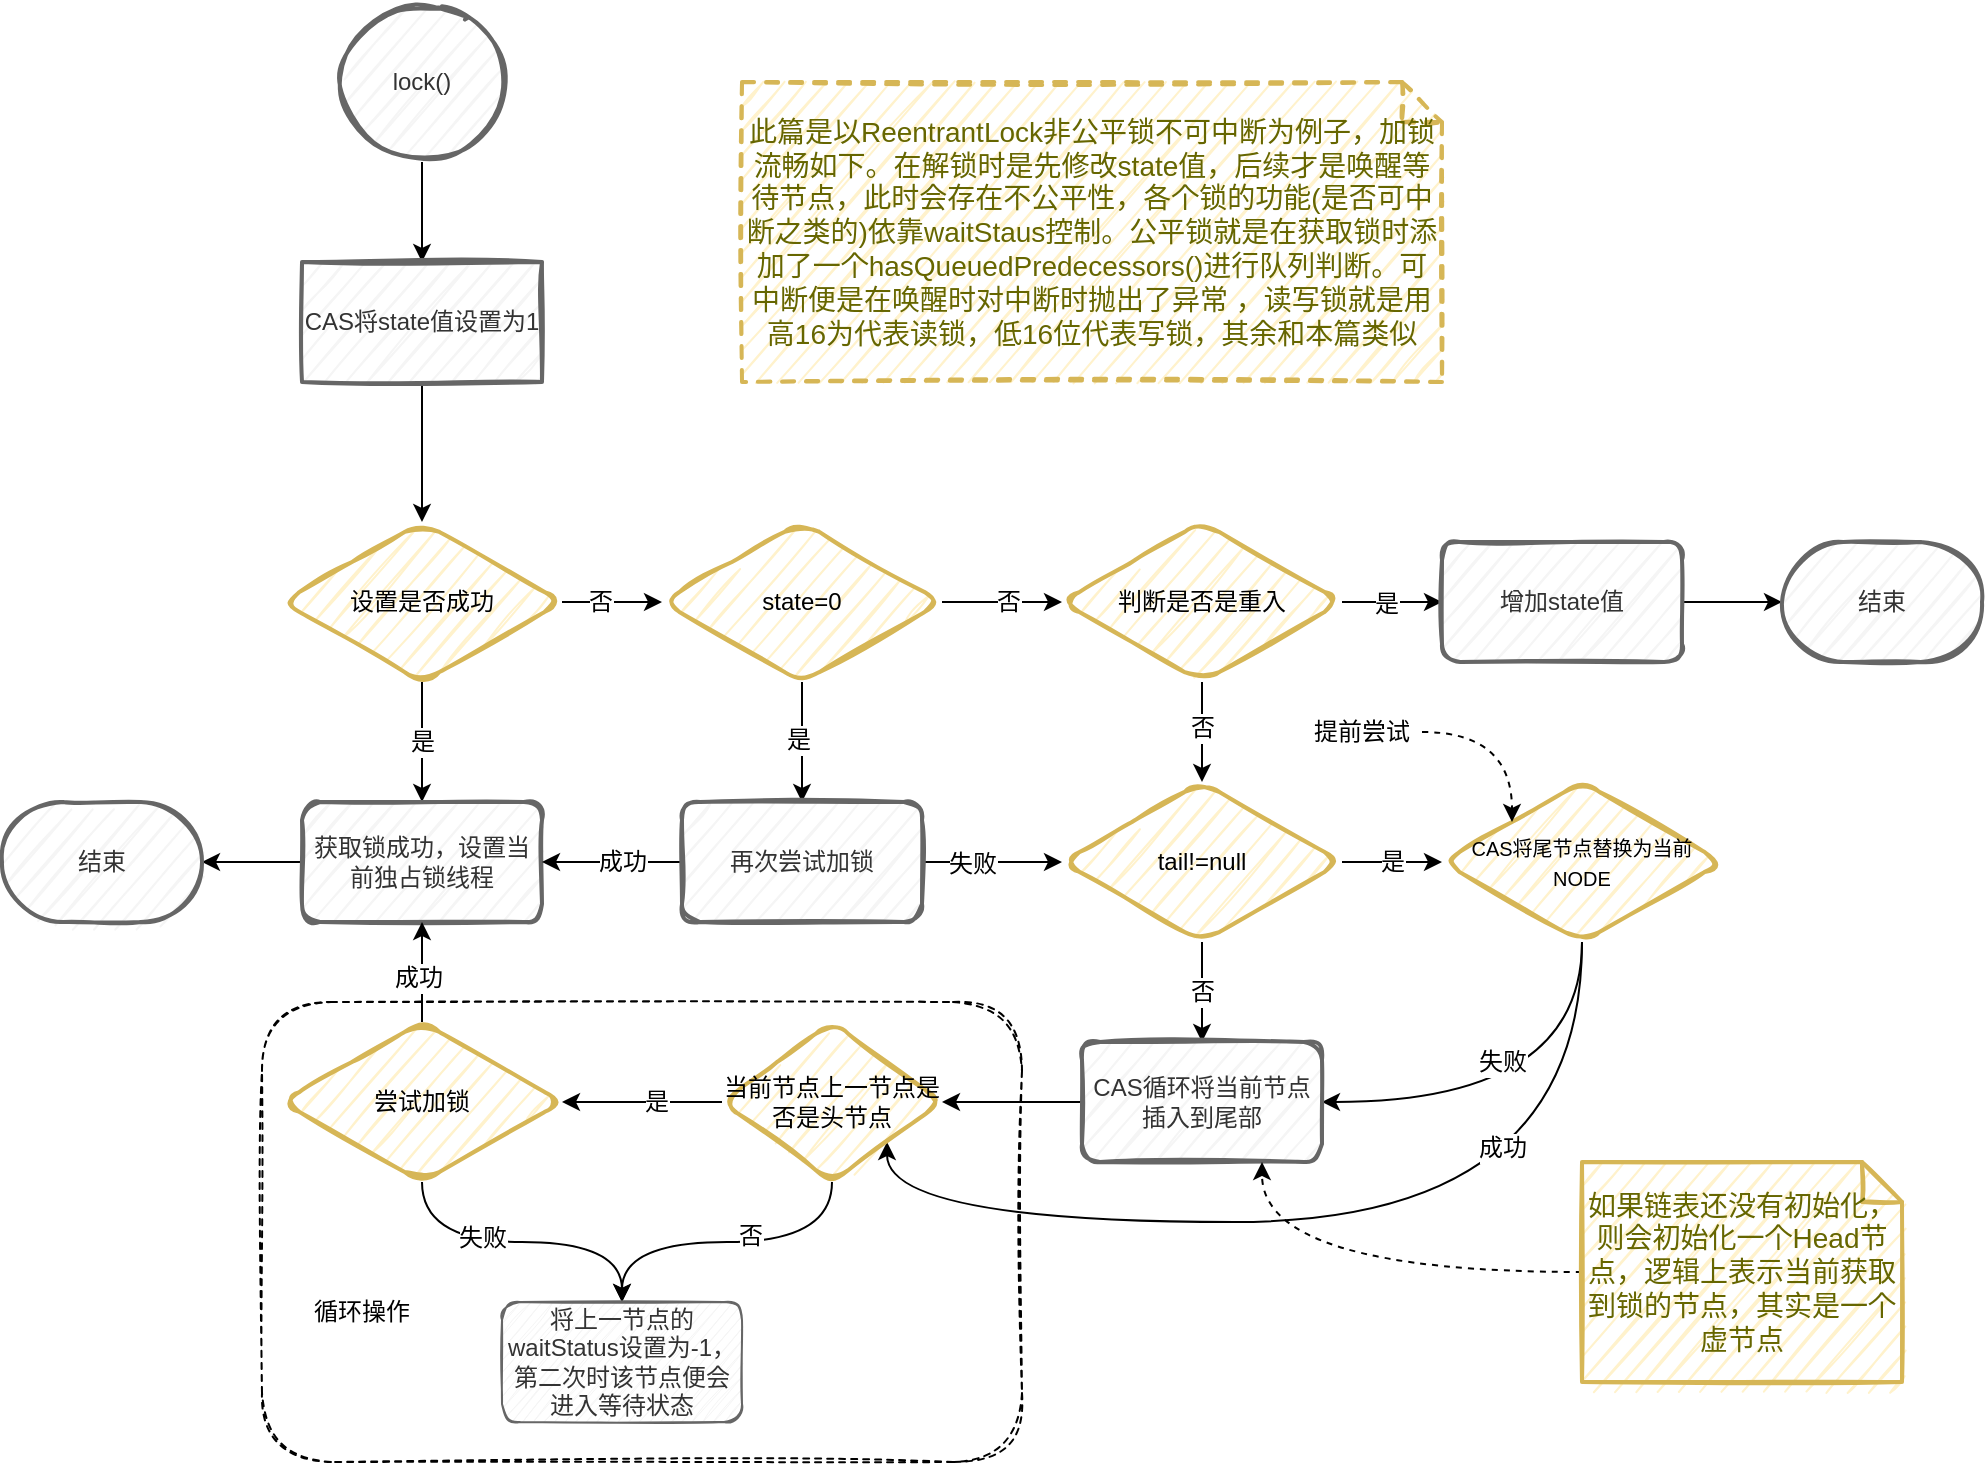 <mxfile version="20.3.0" type="device"><diagram id="QIKw_zCcBq9Sj9hAqKPu" name="第 1 页"><mxGraphModel dx="1102" dy="685" grid="1" gridSize="10" guides="1" tooltips="1" connect="1" arrows="1" fold="1" page="0" pageScale="1" pageWidth="1920" pageHeight="1200" background="none" math="0" shadow="0"><root><mxCell id="0"/><mxCell id="1" parent="0"/><mxCell id="EqHn37XJ9zblbmBNlXW9-5" value="" style="rounded=1;whiteSpace=wrap;html=1;sketch=1;fillColor=none;dashed=1;" parent="1" vertex="1"><mxGeometry x="290" y="530" width="380" height="230" as="geometry"/></mxCell><mxCell id="LH0_Lr0yW1svzYzaJtdA-3" value="" style="edgeStyle=orthogonalEdgeStyle;rounded=0;orthogonalLoop=1;jettySize=auto;html=1;fontSize=12;" parent="1" source="LH0_Lr0yW1svzYzaJtdA-1" target="LH0_Lr0yW1svzYzaJtdA-2" edge="1"><mxGeometry relative="1" as="geometry"/></mxCell><mxCell id="LH0_Lr0yW1svzYzaJtdA-1" value="&lt;font style=&quot;font-size: 12px;&quot;&gt;lock()&lt;/font&gt;" style="strokeWidth=2;html=1;shape=mxgraph.flowchart.start_2;whiteSpace=wrap;sketch=1;fillColor=#f5f5f5;fontColor=#333333;strokeColor=#666666;" parent="1" vertex="1"><mxGeometry x="330" y="30" width="80" height="80" as="geometry"/></mxCell><mxCell id="LH0_Lr0yW1svzYzaJtdA-5" value="" style="edgeStyle=orthogonalEdgeStyle;rounded=0;orthogonalLoop=1;jettySize=auto;html=1;fontSize=12;" parent="1" source="LH0_Lr0yW1svzYzaJtdA-2" target="LH0_Lr0yW1svzYzaJtdA-4" edge="1"><mxGeometry relative="1" as="geometry"/></mxCell><mxCell id="LH0_Lr0yW1svzYzaJtdA-2" value="CAS将state值设置为1" style="whiteSpace=wrap;html=1;fillColor=#f5f5f5;strokeColor=#666666;fontColor=#333333;strokeWidth=2;sketch=1;" parent="1" vertex="1"><mxGeometry x="310" y="160" width="120" height="60" as="geometry"/></mxCell><mxCell id="LH0_Lr0yW1svzYzaJtdA-7" value="" style="edgeStyle=orthogonalEdgeStyle;rounded=0;orthogonalLoop=1;jettySize=auto;html=1;fontSize=12;" parent="1" source="LH0_Lr0yW1svzYzaJtdA-4" target="LH0_Lr0yW1svzYzaJtdA-6" edge="1"><mxGeometry relative="1" as="geometry"/></mxCell><mxCell id="LH0_Lr0yW1svzYzaJtdA-8" value="是" style="edgeLabel;html=1;align=center;verticalAlign=middle;resizable=0;points=[];fontSize=12;" parent="LH0_Lr0yW1svzYzaJtdA-7" vertex="1" connectable="0"><mxGeometry x="-0.372" relative="1" as="geometry"><mxPoint y="11" as="offset"/></mxGeometry></mxCell><mxCell id="LH0_Lr0yW1svzYzaJtdA-10" value="" style="edgeStyle=orthogonalEdgeStyle;rounded=0;orthogonalLoop=1;jettySize=auto;html=1;fontSize=12;entryX=0;entryY=0.5;entryDx=0;entryDy=0;" parent="1" source="LH0_Lr0yW1svzYzaJtdA-4" target="LH0_Lr0yW1svzYzaJtdA-13" edge="1"><mxGeometry relative="1" as="geometry"><mxPoint x="490" y="330.0" as="targetPoint"/></mxGeometry></mxCell><mxCell id="LH0_Lr0yW1svzYzaJtdA-11" value="否" style="edgeLabel;html=1;align=center;verticalAlign=middle;resizable=0;points=[];fontSize=12;" parent="LH0_Lr0yW1svzYzaJtdA-10" vertex="1" connectable="0"><mxGeometry x="-0.236" y="-2" relative="1" as="geometry"><mxPoint y="-2" as="offset"/></mxGeometry></mxCell><mxCell id="LH0_Lr0yW1svzYzaJtdA-4" value="设置是否成功" style="rhombus;whiteSpace=wrap;html=1;fillColor=#fff2cc;strokeColor=#d6b656;strokeWidth=2;sketch=1;shadow=0;rounded=1;" parent="1" vertex="1"><mxGeometry x="300" y="290" width="140" height="80" as="geometry"/></mxCell><mxCell id="LH0_Lr0yW1svzYzaJtdA-53" style="edgeStyle=orthogonalEdgeStyle;curved=1;orthogonalLoop=1;jettySize=auto;html=1;exitX=0;exitY=0.5;exitDx=0;exitDy=0;entryX=1;entryY=0.5;entryDx=0;entryDy=0;entryPerimeter=0;fontSize=12;" parent="1" source="LH0_Lr0yW1svzYzaJtdA-6" target="LH0_Lr0yW1svzYzaJtdA-52" edge="1"><mxGeometry relative="1" as="geometry"/></mxCell><mxCell id="LH0_Lr0yW1svzYzaJtdA-6" value="获取锁成功，设置当前独占锁线程" style="whiteSpace=wrap;html=1;fillColor=#f5f5f5;strokeColor=#666666;strokeWidth=2;sketch=1;shadow=0;rounded=1;fontColor=#333333;" parent="1" vertex="1"><mxGeometry x="310" y="430" width="120" height="60" as="geometry"/></mxCell><mxCell id="LH0_Lr0yW1svzYzaJtdA-19" value="" style="edgeStyle=orthogonalEdgeStyle;curved=1;orthogonalLoop=1;jettySize=auto;html=1;fontSize=12;" parent="1" source="LH0_Lr0yW1svzYzaJtdA-13" target="LH0_Lr0yW1svzYzaJtdA-18" edge="1"><mxGeometry relative="1" as="geometry"><Array as="points"><mxPoint x="560" y="410"/><mxPoint x="560" y="410"/></Array></mxGeometry></mxCell><mxCell id="LH0_Lr0yW1svzYzaJtdA-21" value="是" style="edgeLabel;html=1;align=center;verticalAlign=middle;resizable=0;points=[];fontSize=12;" parent="LH0_Lr0yW1svzYzaJtdA-19" vertex="1" connectable="0"><mxGeometry x="-0.298" y="-2" relative="1" as="geometry"><mxPoint y="8" as="offset"/></mxGeometry></mxCell><mxCell id="LH0_Lr0yW1svzYzaJtdA-25" value="" style="edgeStyle=orthogonalEdgeStyle;curved=1;orthogonalLoop=1;jettySize=auto;html=1;fontSize=12;" parent="1" source="LH0_Lr0yW1svzYzaJtdA-13" target="LH0_Lr0yW1svzYzaJtdA-24" edge="1"><mxGeometry relative="1" as="geometry"/></mxCell><mxCell id="LH0_Lr0yW1svzYzaJtdA-29" value="否" style="edgeLabel;html=1;align=center;verticalAlign=middle;resizable=0;points=[];fontSize=12;" parent="LH0_Lr0yW1svzYzaJtdA-25" vertex="1" connectable="0"><mxGeometry x="-0.233" relative="1" as="geometry"><mxPoint x="10" as="offset"/></mxGeometry></mxCell><mxCell id="LH0_Lr0yW1svzYzaJtdA-13" value="state=0" style="rhombus;whiteSpace=wrap;html=1;fillColor=#fff2cc;strokeColor=#d6b656;strokeWidth=2;sketch=1;shadow=0;rounded=1;" parent="1" vertex="1"><mxGeometry x="490" y="290" width="140" height="80" as="geometry"/></mxCell><mxCell id="LH0_Lr0yW1svzYzaJtdA-33" style="edgeStyle=orthogonalEdgeStyle;curved=1;orthogonalLoop=1;jettySize=auto;html=1;exitX=0;exitY=0.5;exitDx=0;exitDy=0;entryX=1;entryY=0.5;entryDx=0;entryDy=0;fontSize=12;" parent="1" source="LH0_Lr0yW1svzYzaJtdA-18" target="LH0_Lr0yW1svzYzaJtdA-6" edge="1"><mxGeometry relative="1" as="geometry"/></mxCell><mxCell id="LH0_Lr0yW1svzYzaJtdA-35" value="成功" style="edgeLabel;html=1;align=center;verticalAlign=middle;resizable=0;points=[];fontSize=12;" parent="LH0_Lr0yW1svzYzaJtdA-33" vertex="1" connectable="0"><mxGeometry x="0.252" relative="1" as="geometry"><mxPoint x="14" as="offset"/></mxGeometry></mxCell><mxCell id="LH0_Lr0yW1svzYzaJtdA-34" style="edgeStyle=orthogonalEdgeStyle;curved=1;orthogonalLoop=1;jettySize=auto;html=1;exitX=1;exitY=0.5;exitDx=0;exitDy=0;entryX=0;entryY=0.5;entryDx=0;entryDy=0;fontSize=12;" parent="1" source="LH0_Lr0yW1svzYzaJtdA-18" target="LH0_Lr0yW1svzYzaJtdA-40" edge="1"><mxGeometry relative="1" as="geometry"><mxPoint x="700" y="460" as="targetPoint"/></mxGeometry></mxCell><mxCell id="LH0_Lr0yW1svzYzaJtdA-36" value="失败" style="edgeLabel;html=1;align=center;verticalAlign=middle;resizable=0;points=[];fontSize=12;" parent="LH0_Lr0yW1svzYzaJtdA-34" vertex="1" connectable="0"><mxGeometry x="-0.283" y="-1" relative="1" as="geometry"><mxPoint as="offset"/></mxGeometry></mxCell><mxCell id="LH0_Lr0yW1svzYzaJtdA-18" value="再次尝试加锁" style="whiteSpace=wrap;html=1;fillColor=#f5f5f5;strokeColor=#666666;strokeWidth=2;sketch=1;shadow=0;rounded=1;fontColor=#333333;" parent="1" vertex="1"><mxGeometry x="500" y="430" width="120" height="60" as="geometry"/></mxCell><mxCell id="LH0_Lr0yW1svzYzaJtdA-27" value="" style="edgeStyle=orthogonalEdgeStyle;curved=1;orthogonalLoop=1;jettySize=auto;html=1;fontSize=12;" parent="1" source="LH0_Lr0yW1svzYzaJtdA-24" target="LH0_Lr0yW1svzYzaJtdA-26" edge="1"><mxGeometry relative="1" as="geometry"/></mxCell><mxCell id="LH0_Lr0yW1svzYzaJtdA-28" value="是" style="edgeLabel;html=1;align=center;verticalAlign=middle;resizable=0;points=[];fontSize=12;" parent="LH0_Lr0yW1svzYzaJtdA-27" vertex="1" connectable="0"><mxGeometry x="-0.342" y="-3" relative="1" as="geometry"><mxPoint x="5" y="-2" as="offset"/></mxGeometry></mxCell><mxCell id="LH0_Lr0yW1svzYzaJtdA-31" value="" style="edgeStyle=orthogonalEdgeStyle;curved=1;orthogonalLoop=1;jettySize=auto;html=1;fontSize=12;entryX=0.5;entryY=0;entryDx=0;entryDy=0;" parent="1" source="LH0_Lr0yW1svzYzaJtdA-24" target="LH0_Lr0yW1svzYzaJtdA-40" edge="1"><mxGeometry relative="1" as="geometry"><mxPoint x="760" y="430.0" as="targetPoint"/></mxGeometry></mxCell><mxCell id="LH0_Lr0yW1svzYzaJtdA-32" value="否" style="edgeLabel;html=1;align=center;verticalAlign=middle;resizable=0;points=[];fontSize=12;" parent="LH0_Lr0yW1svzYzaJtdA-31" vertex="1" connectable="0"><mxGeometry x="0.228" y="-1" relative="1" as="geometry"><mxPoint x="1" y="-8" as="offset"/></mxGeometry></mxCell><mxCell id="LH0_Lr0yW1svzYzaJtdA-24" value="判断是否是重入" style="rhombus;whiteSpace=wrap;html=1;fillColor=#fff2cc;strokeColor=#d6b656;strokeWidth=2;sketch=1;shadow=0;rounded=1;" parent="1" vertex="1"><mxGeometry x="690" y="290" width="140" height="80" as="geometry"/></mxCell><mxCell id="LH0_Lr0yW1svzYzaJtdA-55" style="edgeStyle=orthogonalEdgeStyle;curved=1;orthogonalLoop=1;jettySize=auto;html=1;exitX=1;exitY=0.5;exitDx=0;exitDy=0;entryX=0;entryY=0.5;entryDx=0;entryDy=0;entryPerimeter=0;fontSize=12;" parent="1" source="LH0_Lr0yW1svzYzaJtdA-26" target="LH0_Lr0yW1svzYzaJtdA-54" edge="1"><mxGeometry relative="1" as="geometry"/></mxCell><mxCell id="LH0_Lr0yW1svzYzaJtdA-26" value="增加state值" style="whiteSpace=wrap;html=1;fillColor=#f5f5f5;strokeColor=#666666;strokeWidth=2;sketch=1;shadow=0;rounded=1;fontColor=#333333;" parent="1" vertex="1"><mxGeometry x="880" y="300" width="120" height="60" as="geometry"/></mxCell><mxCell id="LH0_Lr0yW1svzYzaJtdA-42" value="" style="edgeStyle=orthogonalEdgeStyle;curved=1;orthogonalLoop=1;jettySize=auto;html=1;fontSize=12;entryX=0;entryY=0.5;entryDx=0;entryDy=0;" parent="1" source="LH0_Lr0yW1svzYzaJtdA-40" target="LH0_Lr0yW1svzYzaJtdA-44" edge="1"><mxGeometry relative="1" as="geometry"><mxPoint x="880" y="460" as="targetPoint"/></mxGeometry></mxCell><mxCell id="LH0_Lr0yW1svzYzaJtdA-43" value="是" style="edgeLabel;html=1;align=center;verticalAlign=middle;resizable=0;points=[];fontSize=12;" parent="LH0_Lr0yW1svzYzaJtdA-42" vertex="1" connectable="0"><mxGeometry x="-0.696" y="-1" relative="1" as="geometry"><mxPoint x="17" y="-1" as="offset"/></mxGeometry></mxCell><mxCell id="LH0_Lr0yW1svzYzaJtdA-46" value="" style="edgeStyle=orthogonalEdgeStyle;curved=1;orthogonalLoop=1;jettySize=auto;html=1;fontSize=10;" parent="1" source="LH0_Lr0yW1svzYzaJtdA-40" target="LH0_Lr0yW1svzYzaJtdA-45" edge="1"><mxGeometry relative="1" as="geometry"/></mxCell><mxCell id="LH0_Lr0yW1svzYzaJtdA-47" value="否" style="edgeLabel;html=1;align=center;verticalAlign=middle;resizable=0;points=[];fontSize=12;" parent="LH0_Lr0yW1svzYzaJtdA-46" vertex="1" connectable="0"><mxGeometry x="-0.707" y="-1" relative="1" as="geometry"><mxPoint x="1" y="17" as="offset"/></mxGeometry></mxCell><mxCell id="LH0_Lr0yW1svzYzaJtdA-40" value="tail!=null" style="rhombus;whiteSpace=wrap;html=1;fillColor=#fff2cc;strokeColor=#d6b656;strokeWidth=2;sketch=1;shadow=0;rounded=1;" parent="1" vertex="1"><mxGeometry x="690" y="420" width="140" height="80" as="geometry"/></mxCell><mxCell id="LH0_Lr0yW1svzYzaJtdA-50" style="edgeStyle=orthogonalEdgeStyle;curved=1;orthogonalLoop=1;jettySize=auto;html=1;exitX=0.5;exitY=1;exitDx=0;exitDy=0;entryX=1;entryY=0.5;entryDx=0;entryDy=0;fontSize=12;" parent="1" source="LH0_Lr0yW1svzYzaJtdA-44" target="LH0_Lr0yW1svzYzaJtdA-45" edge="1"><mxGeometry relative="1" as="geometry"/></mxCell><mxCell id="LH0_Lr0yW1svzYzaJtdA-51" value="失败" style="edgeLabel;html=1;align=center;verticalAlign=middle;resizable=0;points=[];fontSize=12;" parent="LH0_Lr0yW1svzYzaJtdA-50" vertex="1" connectable="0"><mxGeometry x="-0.525" y="-22" relative="1" as="geometry"><mxPoint x="-18" y="10" as="offset"/></mxGeometry></mxCell><mxCell id="LH0_Lr0yW1svzYzaJtdA-81" style="edgeStyle=orthogonalEdgeStyle;curved=1;orthogonalLoop=1;jettySize=auto;html=1;exitX=0.5;exitY=1;exitDx=0;exitDy=0;entryX=1;entryY=1;entryDx=0;entryDy=0;fontSize=12;" parent="1" source="LH0_Lr0yW1svzYzaJtdA-44" target="LH0_Lr0yW1svzYzaJtdA-66" edge="1"><mxGeometry relative="1" as="geometry"><Array as="points"><mxPoint x="950" y="640"/><mxPoint x="603" y="640"/></Array></mxGeometry></mxCell><mxCell id="LH0_Lr0yW1svzYzaJtdA-82" value="成功" style="edgeLabel;html=1;align=center;verticalAlign=middle;resizable=0;points=[];fontSize=12;" parent="LH0_Lr0yW1svzYzaJtdA-81" vertex="1" connectable="0"><mxGeometry x="-0.318" y="-37" relative="1" as="geometry"><mxPoint as="offset"/></mxGeometry></mxCell><mxCell id="LH0_Lr0yW1svzYzaJtdA-44" value="&lt;font style=&quot;font-size: 10px;&quot;&gt;CAS将尾节点替换为当前NODE&lt;/font&gt;" style="rhombus;whiteSpace=wrap;html=1;fillColor=#fff2cc;strokeColor=#d6b656;strokeWidth=2;sketch=1;shadow=0;rounded=1;" parent="1" vertex="1"><mxGeometry x="880" y="420" width="140" height="80" as="geometry"/></mxCell><mxCell id="LH0_Lr0yW1svzYzaJtdA-67" style="edgeStyle=orthogonalEdgeStyle;curved=1;orthogonalLoop=1;jettySize=auto;html=1;exitX=0;exitY=0.5;exitDx=0;exitDy=0;entryX=1;entryY=0.5;entryDx=0;entryDy=0;fontSize=12;" parent="1" source="LH0_Lr0yW1svzYzaJtdA-45" target="LH0_Lr0yW1svzYzaJtdA-66" edge="1"><mxGeometry relative="1" as="geometry"/></mxCell><mxCell id="LH0_Lr0yW1svzYzaJtdA-45" value="CAS循环将当前节点插入到尾部" style="whiteSpace=wrap;html=1;fillColor=#f5f5f5;strokeColor=#666666;strokeWidth=2;sketch=1;shadow=0;rounded=1;fontColor=#333333;" parent="1" vertex="1"><mxGeometry x="700" y="550" width="120" height="60" as="geometry"/></mxCell><mxCell id="LH0_Lr0yW1svzYzaJtdA-52" value="结束" style="strokeWidth=2;html=1;shape=mxgraph.flowchart.terminator;whiteSpace=wrap;rounded=1;shadow=0;sketch=1;fontSize=12;fillColor=#f5f5f5;fontColor=#333333;strokeColor=#666666;" parent="1" vertex="1"><mxGeometry x="160" y="430" width="100" height="60" as="geometry"/></mxCell><mxCell id="LH0_Lr0yW1svzYzaJtdA-54" value="结束" style="strokeWidth=2;html=1;shape=mxgraph.flowchart.terminator;whiteSpace=wrap;rounded=1;shadow=0;sketch=1;fontSize=12;fillColor=#f5f5f5;fontColor=#333333;strokeColor=#666666;" parent="1" vertex="1"><mxGeometry x="1050" y="300" width="100" height="60" as="geometry"/></mxCell><mxCell id="LH0_Lr0yW1svzYzaJtdA-59" style="edgeStyle=orthogonalEdgeStyle;curved=1;orthogonalLoop=1;jettySize=auto;html=1;exitX=1;exitY=0.5;exitDx=0;exitDy=0;entryX=0;entryY=0;entryDx=0;entryDy=0;dashed=1;fontSize=12;" parent="1" source="LH0_Lr0yW1svzYzaJtdA-58" target="LH0_Lr0yW1svzYzaJtdA-44" edge="1"><mxGeometry relative="1" as="geometry"/></mxCell><mxCell id="LH0_Lr0yW1svzYzaJtdA-58" value="提前尝试" style="text;html=1;align=center;verticalAlign=middle;whiteSpace=wrap;rounded=0;shadow=0;sketch=1;fontSize=12;glass=0;" parent="1" vertex="1"><mxGeometry x="810" y="380" width="60" height="30" as="geometry"/></mxCell><mxCell id="LH0_Lr0yW1svzYzaJtdA-70" value="" style="edgeStyle=orthogonalEdgeStyle;curved=1;orthogonalLoop=1;jettySize=auto;html=1;fontSize=12;entryX=1;entryY=0.5;entryDx=0;entryDy=0;" parent="1" source="LH0_Lr0yW1svzYzaJtdA-66" target="LH0_Lr0yW1svzYzaJtdA-72" edge="1"><mxGeometry relative="1" as="geometry"><mxPoint x="430" y="580" as="targetPoint"/></mxGeometry></mxCell><mxCell id="LH0_Lr0yW1svzYzaJtdA-71" value="是" style="edgeLabel;html=1;align=center;verticalAlign=middle;resizable=0;points=[];fontSize=12;" parent="LH0_Lr0yW1svzYzaJtdA-70" vertex="1" connectable="0"><mxGeometry x="0.671" y="1" relative="1" as="geometry"><mxPoint x="34" y="-1" as="offset"/></mxGeometry></mxCell><mxCell id="LH0_Lr0yW1svzYzaJtdA-83" style="edgeStyle=orthogonalEdgeStyle;curved=1;orthogonalLoop=1;jettySize=auto;html=1;exitX=0.5;exitY=1;exitDx=0;exitDy=0;entryX=0.5;entryY=0;entryDx=0;entryDy=0;fontSize=12;" parent="1" source="LH0_Lr0yW1svzYzaJtdA-66" target="EqHn37XJ9zblbmBNlXW9-4" edge="1"><mxGeometry relative="1" as="geometry"><mxPoint x="470" y="690" as="targetPoint"/></mxGeometry></mxCell><mxCell id="LH0_Lr0yW1svzYzaJtdA-84" value="否" style="edgeLabel;html=1;align=center;verticalAlign=middle;resizable=0;points=[];fontSize=12;" parent="LH0_Lr0yW1svzYzaJtdA-83" vertex="1" connectable="0"><mxGeometry x="-0.136" y="-3" relative="1" as="geometry"><mxPoint as="offset"/></mxGeometry></mxCell><mxCell id="LH0_Lr0yW1svzYzaJtdA-66" value="当前节点上一节点是否是头节点" style="rhombus;whiteSpace=wrap;html=1;fillColor=#fff2cc;strokeColor=#d6b656;strokeWidth=2;sketch=1;shadow=0;rounded=1;" parent="1" vertex="1"><mxGeometry x="520" y="540" width="110" height="80" as="geometry"/></mxCell><mxCell id="LH0_Lr0yW1svzYzaJtdA-75" style="edgeStyle=orthogonalEdgeStyle;curved=1;orthogonalLoop=1;jettySize=auto;html=1;exitX=0.5;exitY=0;exitDx=0;exitDy=0;entryX=0.5;entryY=1;entryDx=0;entryDy=0;fontSize=12;" parent="1" source="LH0_Lr0yW1svzYzaJtdA-72" target="LH0_Lr0yW1svzYzaJtdA-6" edge="1"><mxGeometry relative="1" as="geometry"/></mxCell><mxCell id="LH0_Lr0yW1svzYzaJtdA-76" value="成功" style="edgeLabel;html=1;align=center;verticalAlign=middle;resizable=0;points=[];fontSize=12;rotation=0;" parent="LH0_Lr0yW1svzYzaJtdA-75" vertex="1" connectable="0"><mxGeometry x="0.35" y="1" relative="1" as="geometry"><mxPoint x="-1" y="12" as="offset"/></mxGeometry></mxCell><mxCell id="LH0_Lr0yW1svzYzaJtdA-79" value="" style="edgeStyle=orthogonalEdgeStyle;curved=1;orthogonalLoop=1;jettySize=auto;html=1;fontSize=12;entryX=0.5;entryY=0;entryDx=0;entryDy=0;" parent="1" source="LH0_Lr0yW1svzYzaJtdA-72" target="EqHn37XJ9zblbmBNlXW9-4" edge="1"><mxGeometry relative="1" as="geometry"><mxPoint x="470" y="690" as="targetPoint"/></mxGeometry></mxCell><mxCell id="LH0_Lr0yW1svzYzaJtdA-80" value="失败" style="edgeLabel;html=1;align=center;verticalAlign=middle;resizable=0;points=[];fontSize=12;" parent="LH0_Lr0yW1svzYzaJtdA-79" vertex="1" connectable="0"><mxGeometry x="-0.743" y="1" relative="1" as="geometry"><mxPoint x="29" y="7" as="offset"/></mxGeometry></mxCell><mxCell id="LH0_Lr0yW1svzYzaJtdA-72" value="尝试加锁" style="rhombus;whiteSpace=wrap;html=1;fillColor=#fff2cc;strokeColor=#d6b656;strokeWidth=2;sketch=1;shadow=0;rounded=1;" parent="1" vertex="1"><mxGeometry x="300" y="540" width="140" height="80" as="geometry"/></mxCell><mxCell id="EqHn37XJ9zblbmBNlXW9-2" style="edgeStyle=orthogonalEdgeStyle;orthogonalLoop=1;jettySize=auto;html=1;exitX=0;exitY=0.5;exitDx=0;exitDy=0;exitPerimeter=0;entryX=0.75;entryY=1;entryDx=0;entryDy=0;curved=1;dashed=1;" parent="1" source="EqHn37XJ9zblbmBNlXW9-1" target="LH0_Lr0yW1svzYzaJtdA-45" edge="1"><mxGeometry relative="1" as="geometry"/></mxCell><mxCell id="EqHn37XJ9zblbmBNlXW9-1" value="如果链表还没有初始化，则会初始化一个Head节点，逻辑上表示当前获取到锁的节点，其实是一个虚节点" style="shape=note;strokeWidth=2;fontSize=14;size=20;whiteSpace=wrap;html=1;fillColor=#fff2cc;strokeColor=#d6b656;fontColor=#666600;sketch=1;" parent="1" vertex="1"><mxGeometry x="950" y="610" width="160" height="110" as="geometry"/></mxCell><mxCell id="EqHn37XJ9zblbmBNlXW9-4" value="将上一节点的waitStatus设置为-1，第二次时该节点便会进入等待状态" style="rounded=1;whiteSpace=wrap;html=1;sketch=1;fillColor=#f5f5f5;fontColor=#333333;strokeColor=#666666;" parent="1" vertex="1"><mxGeometry x="410" y="680" width="120" height="60" as="geometry"/></mxCell><mxCell id="EqHn37XJ9zblbmBNlXW9-6" value="循环操作" style="text;html=1;strokeColor=none;fillColor=none;align=center;verticalAlign=middle;whiteSpace=wrap;rounded=0;dashed=1;sketch=1;" parent="1" vertex="1"><mxGeometry x="310" y="670" width="60" height="30" as="geometry"/></mxCell><mxCell id="EqHn37XJ9zblbmBNlXW9-7" value="此篇是以ReentrantLock非公平锁不可中断为例子，加锁流畅如下。在解锁时是先修改state值，后续才是唤醒等待节点，此时会存在不公平性，各个锁的功能(是否可中断之类的)依靠waitStaus控制。公平锁就是在获取锁时添加了一个hasQueuedPredecessors()进行队列判断。可中断便是在唤醒时对中断时抛出了异常 ，读写锁就是用高16为代表读锁，低16位代表写锁，其余和本篇类似" style="shape=note;strokeWidth=2;fontSize=14;size=20;whiteSpace=wrap;html=1;fillColor=#fff2cc;strokeColor=#d6b656;fontColor=#666600;rounded=1;dashed=1;sketch=1;" parent="1" vertex="1"><mxGeometry x="530" y="70" width="350" height="150" as="geometry"/></mxCell></root></mxGraphModel></diagram></mxfile>